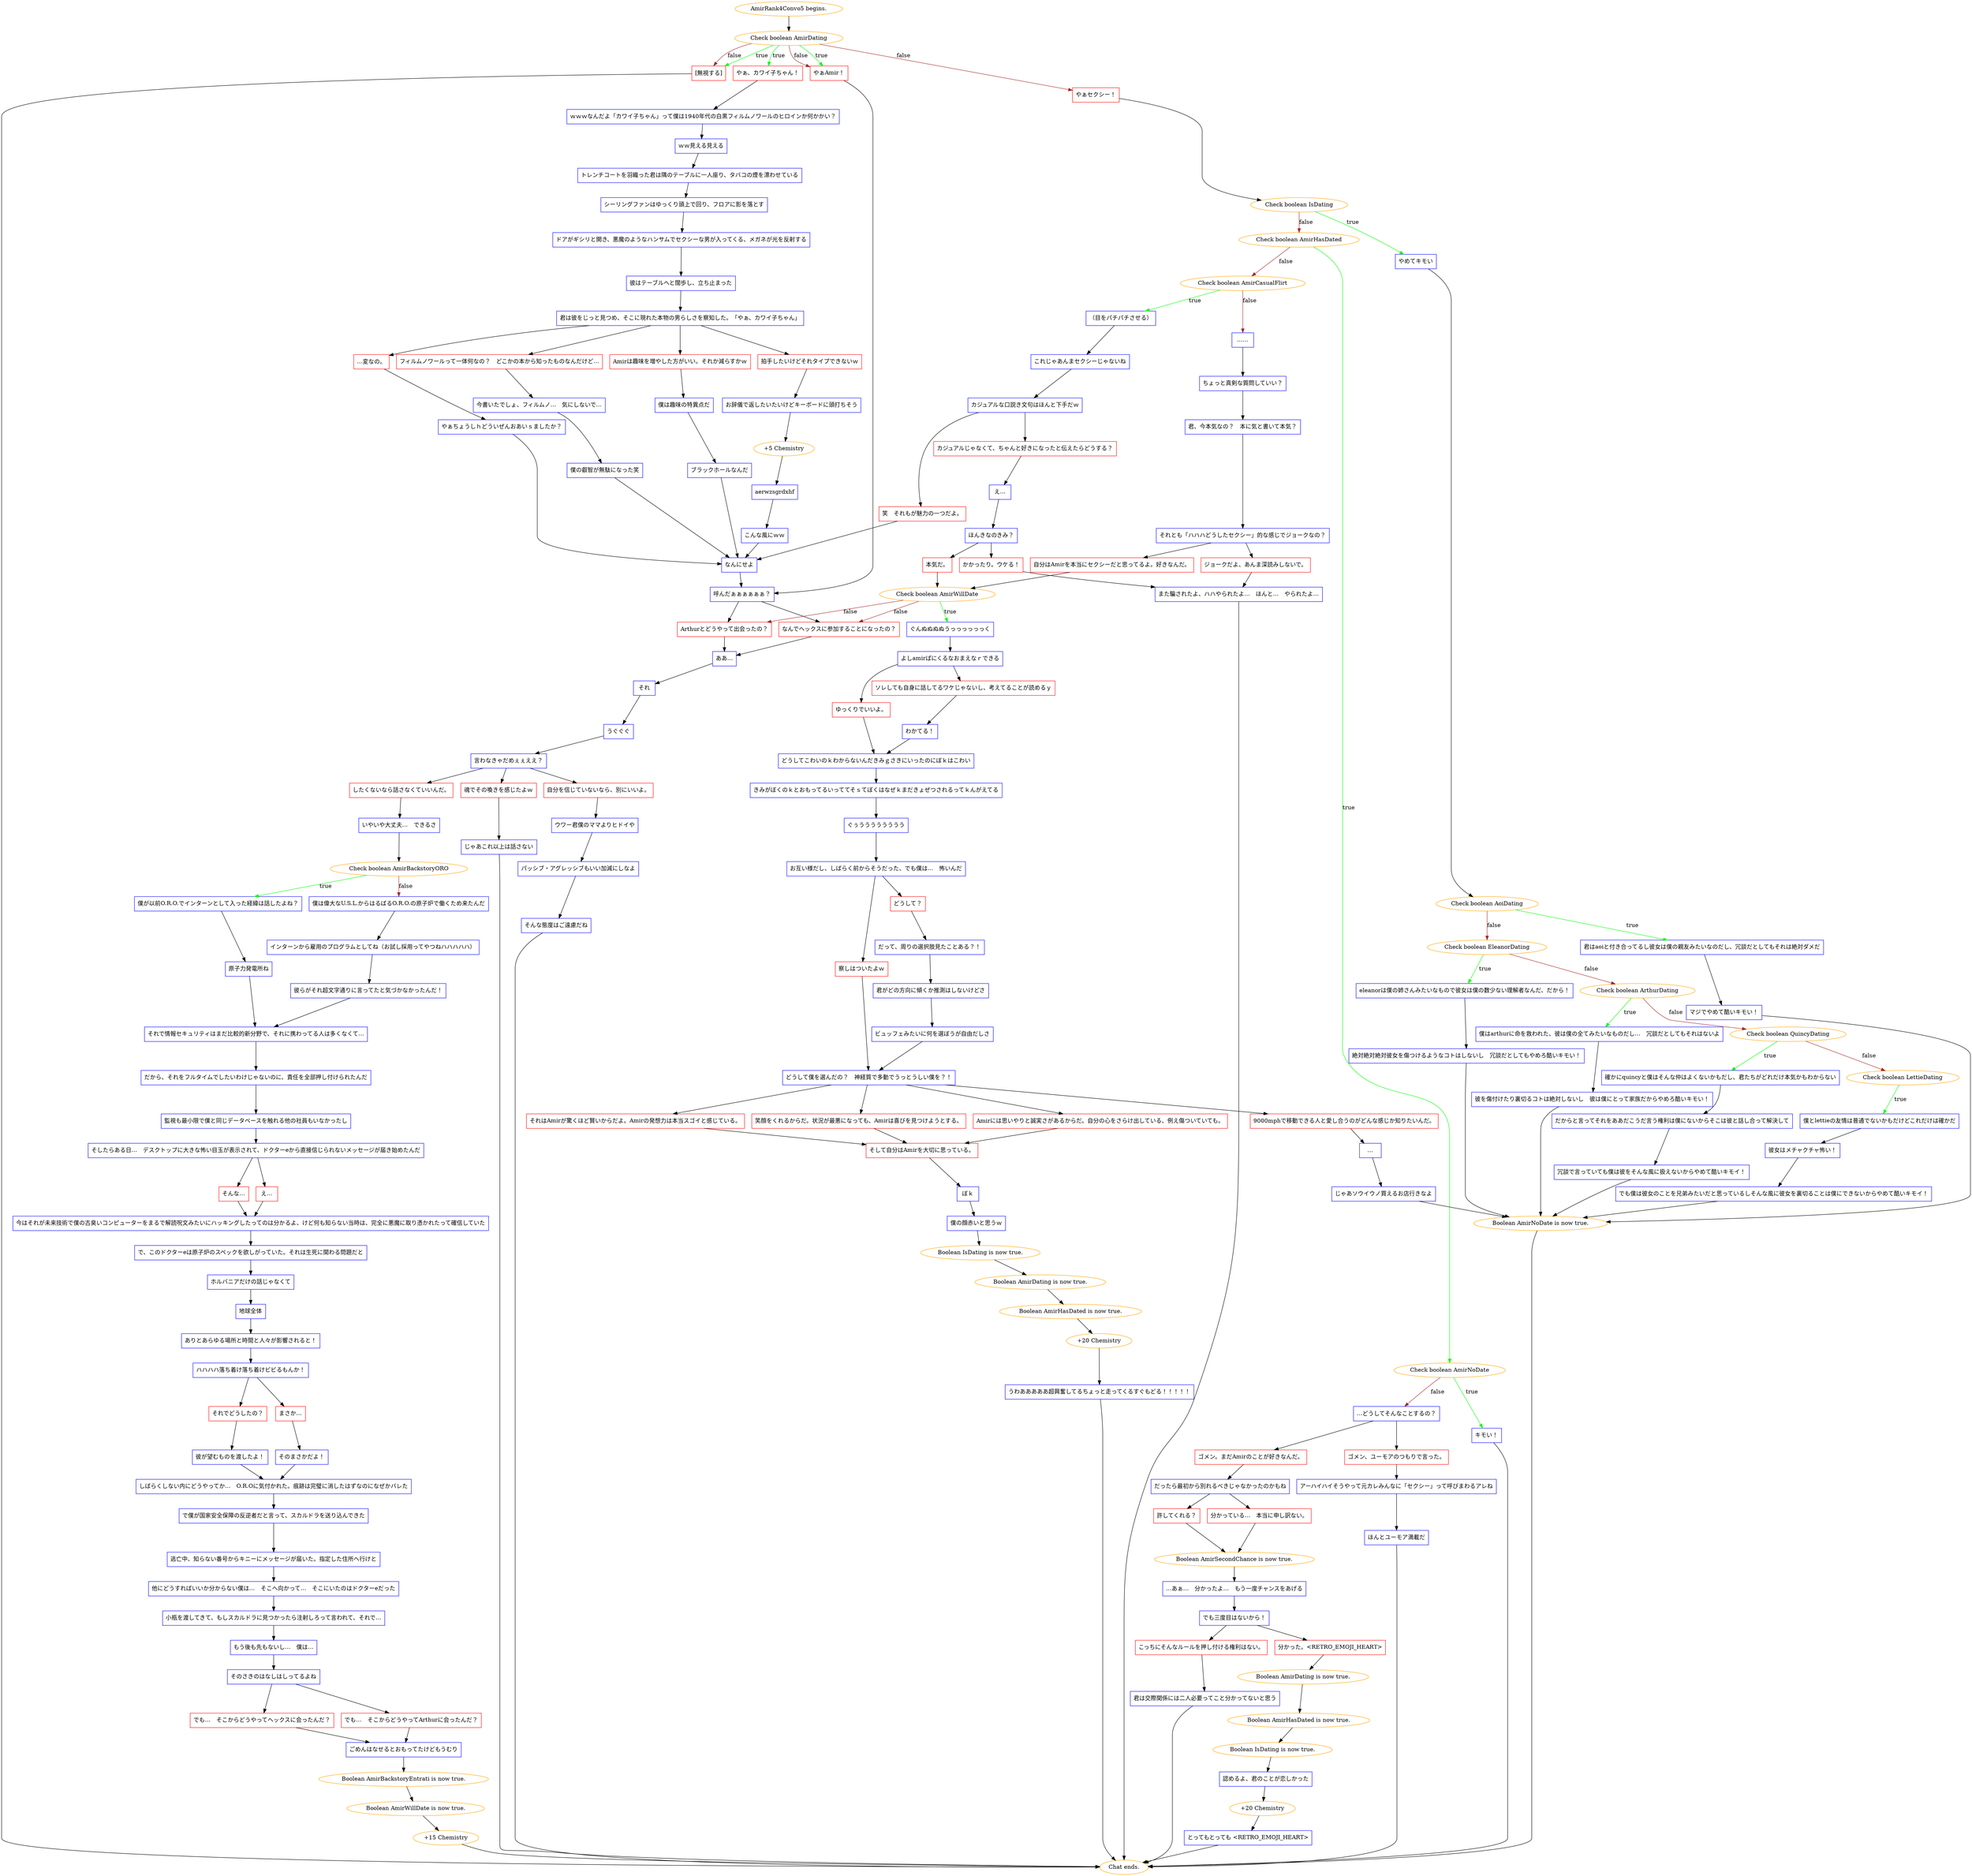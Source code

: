 digraph {
	"AmirRank4Convo5 begins." [color=orange];
		"AmirRank4Convo5 begins." -> j1041127430;
	j1041127430 [label="Check boolean AmirDating",color=orange];
		j1041127430 -> j2989409313 [label=true,color=green];
		j1041127430 -> j1843183426 [label=true,color=green];
		j1041127430 -> j3683375032 [label=true,color=green];
		j1041127430 -> j3938033998 [label=false,color=brown];
		j1041127430 -> j1843183426 [label=false,color=brown];
		j1041127430 -> j3683375032 [label=false,color=brown];
	j2989409313 [label="やぁ、カワイ子ちゃん！",shape=box,color=red];
		j2989409313 -> j4199703770;
	j1843183426 [label="やぁAmir！",shape=box,color=red];
		j1843183426 -> j1721421828;
	j3683375032 [label="[無視する]",shape=box,color=red];
		j3683375032 -> "Chat ends.";
	j3938033998 [label="やぁセクシー！",shape=box,color=red];
		j3938033998 -> j1285885712;
	j4199703770 [label="ｗｗｗなんだよ「カワイ子ちゃん」って僕は1940年代の白黒フィルムノワールのヒロインか何かかい？",shape=box,color=blue];
		j4199703770 -> j1782753657;
	j1721421828 [label="呼んだぁぁぁぁぁぁ？",shape=box,color=blue];
		j1721421828 -> j1292519878;
		j1721421828 -> j3723537344;
	"Chat ends." [color=orange];
	j1285885712 [label="Check boolean IsDating",color=orange];
		j1285885712 -> j1962794528 [label=true,color=green];
		j1285885712 -> j1466932226 [label=false,color=brown];
	j1782753657 [label="ｗｗ見える見える",shape=box,color=blue];
		j1782753657 -> j2435080969;
	j1292519878 [label="なんでヘックスに参加することになったの？",shape=box,color=red];
		j1292519878 -> j789376749;
	j3723537344 [label="Arthurとどうやって出会ったの？",shape=box,color=red];
		j3723537344 -> j789376749;
	j1962794528 [label="やめてキモい",shape=box,color=blue];
		j1962794528 -> j2194901993;
	j1466932226 [label="Check boolean AmirHasDated",color=orange];
		j1466932226 -> j2389968274 [label=true,color=green];
		j1466932226 -> j4212409289 [label=false,color=brown];
	j2435080969 [label="トレンチコートを羽織った君は隅のテーブルに一人座り、タバコの煙を漂わせている",shape=box,color=blue];
		j2435080969 -> j407272974;
	j789376749 [label="ああ…",shape=box,color=blue];
		j789376749 -> j2750412574;
	j2194901993 [label="Check boolean AoiDating",color=orange];
		j2194901993 -> j895431628 [label=true,color=green];
		j2194901993 -> j270986833 [label=false,color=brown];
	j2389968274 [label="Check boolean AmirNoDate",color=orange];
		j2389968274 -> j296033177 [label=true,color=green];
		j2389968274 -> j3201812401 [label=false,color=brown];
	j4212409289 [label="Check boolean AmirCasualFlirt",color=orange];
		j4212409289 -> j1805024152 [label=true,color=green];
		j4212409289 -> j289525104 [label=false,color=brown];
	j407272974 [label="シーリングファンはゆっくり頭上で回り、フロアに影を落とす",shape=box,color=blue];
		j407272974 -> j2880065250;
	j2750412574 [label="それ",shape=box,color=blue];
		j2750412574 -> j839910614;
	j895431628 [label="君はaoiと付き合ってるし彼女は僕の親友みたいなのだし、冗談だとしてもそれは絶対ダメだ",shape=box,color=blue];
		j895431628 -> j2494568008;
	j270986833 [label="Check boolean EleanorDating",color=orange];
		j270986833 -> j2366129143 [label=true,color=green];
		j270986833 -> j248580380 [label=false,color=brown];
	j296033177 [label="キモい！",shape=box,color=blue];
		j296033177 -> "Chat ends.";
	j3201812401 [label="…どうしてそんなことするの？",shape=box,color=blue];
		j3201812401 -> j1539976565;
		j3201812401 -> j2741070551;
	j1805024152 [label="（目をパチパチさせる）",shape=box,color=blue];
		j1805024152 -> j3734913784;
	j289525104 [label="……",shape=box,color=blue];
		j289525104 -> j2249135074;
	j2880065250 [label="ドアがギシリと開き、悪魔のようなハンサムでセクシーな男が入ってくる、メガネが光を反射する",shape=box,color=blue];
		j2880065250 -> j1750557607;
	j839910614 [label="うぐぐぐ",shape=box,color=blue];
		j839910614 -> j1332427957;
	j2494568008 [label="マジでやめて酷いキモい！",shape=box,color=blue];
		j2494568008 -> j2322051913;
	j2366129143 [label="eleanorは僕の姉さんみたいなもので彼女は僕の数少ない理解者なんだ、だから！",shape=box,color=blue];
		j2366129143 -> j3984807613;
	j248580380 [label="Check boolean ArthurDating",color=orange];
		j248580380 -> j1945992224 [label=true,color=green];
		j248580380 -> j2042435166 [label=false,color=brown];
	j1539976565 [label="ゴメン。まだAmirのことが好きなんだ。",shape=box,color=red];
		j1539976565 -> j464829682;
	j2741070551 [label="ゴメン、ユーモアのつもりで言った。",shape=box,color=red];
		j2741070551 -> j1553767802;
	j3734913784 [label="これじゃあんまセクシーじゃないね",shape=box,color=blue];
		j3734913784 -> j1897474139;
	j2249135074 [label="ちょっと真剣な質問していい？",shape=box,color=blue];
		j2249135074 -> j477333039;
	j1750557607 [label="彼はテーブルへと闊歩し、立ち止まった",shape=box,color=blue];
		j1750557607 -> j518456329;
	j1332427957 [label="言わなきゃだめぇぇええ？",shape=box,color=blue];
		j1332427957 -> j227690784;
		j1332427957 -> j4007198326;
		j1332427957 -> j915813804;
	j2322051913 [label="Boolean AmirNoDate is now true.",color=orange];
		j2322051913 -> "Chat ends.";
	j3984807613 [label="絶対絶対絶対彼女を傷つけるようなコトはしないし　冗談だとしてもやめろ酷いキモい！",shape=box,color=blue];
		j3984807613 -> j2322051913;
	j1945992224 [label="僕はarthurに命を救われた、彼は僕の全てみたいなものだし…　冗談だとしてもそれはないよ",shape=box,color=blue];
		j1945992224 -> j3518621489;
	j2042435166 [label="Check boolean QuincyDating",color=orange];
		j2042435166 -> j3741359706 [label=true,color=green];
		j2042435166 -> j1355762945 [label=false,color=brown];
	j464829682 [label="だったら最初から別れるべきじゃなかったのかもね",shape=box,color=blue];
		j464829682 -> j2752383837;
		j464829682 -> j155578835;
	j1553767802 [label="アーハイハイそうやって元カレみんなに「セクシー」って呼びまわるアレね",shape=box,color=blue];
		j1553767802 -> j389647494;
	j1897474139 [label="カジュアルな口説き文句はほんと下手だｗ",shape=box,color=blue];
		j1897474139 -> j3432976299;
		j1897474139 -> j3842522511;
	j477333039 [label="君、今本気なの？　本に気と書いて本気？",shape=box,color=blue];
		j477333039 -> j2799281780;
	j518456329 [label="君は彼をじっと見つめ、そこに現れた本物の男らしさを察知した。「やぁ、カワイ子ちゃん」",shape=box,color=blue];
		j518456329 -> j2224644490;
		j518456329 -> j2532958119;
		j518456329 -> j2206776251;
		j518456329 -> j1238550863;
	j227690784 [label="自分を信じていないなら、別にいいよ。",shape=box,color=red];
		j227690784 -> j1267760004;
	j4007198326 [label="したくないなら話さなくていいんだ。",shape=box,color=red];
		j4007198326 -> j695893125;
	j915813804 [label="魂でその喚きを感じたよｗ",shape=box,color=red];
		j915813804 -> j716046237;
	j3518621489 [label="彼を傷付けたり裏切るコトは絶対しないし　彼は僕にとって家族だからやめろ酷いキモい！",shape=box,color=blue];
		j3518621489 -> j2322051913;
	j3741359706 [label="確かにquincyと僕はそんな仲はよくないかもだし、君たちがどれだけ本気かもわからない",shape=box,color=blue];
		j3741359706 -> j1391762313;
	j1355762945 [label="Check boolean LettieDating",color=orange];
		j1355762945 -> j4173261665 [label=true,color=green];
	j2752383837 [label="分かっている…　本当に申し訳ない。",shape=box,color=red];
		j2752383837 -> j874422981;
	j155578835 [label="許してくれる？",shape=box,color=red];
		j155578835 -> j874422981;
	j389647494 [label="ほんとユーモア満載だ",shape=box,color=blue];
		j389647494 -> "Chat ends.";
	j3432976299 [label="笑　それもが魅力の一つだよ。",shape=box,color=red];
		j3432976299 -> j1343973364;
	j3842522511 [label="カジュアルじゃなくて、ちゃんと好きになったと伝えたらどうする？",shape=box,color=red];
		j3842522511 -> j3850916008;
	j2799281780 [label="それとも「ハハハどうしたセクシー」的な感じでジョークなの？",shape=box,color=blue];
		j2799281780 -> j3293388006;
		j2799281780 -> j3101746487;
	j2224644490 [label="フィルムノワールって一体何なの？　どこかの本から知ったものなんだけど…",shape=box,color=red];
		j2224644490 -> j2554513865;
	j2532958119 [label="Amirは趣味を増やした方がいい。それか減らすかｗ",shape=box,color=red];
		j2532958119 -> j1684061367;
	j2206776251 [label="拍手したいけどそれタイプできないｗ",shape=box,color=red];
		j2206776251 -> j1010675930;
	j1238550863 [label="…変なの。",shape=box,color=red];
		j1238550863 -> j1006758340;
	j1267760004 [label="ウワー君僕のママよりヒドイや",shape=box,color=blue];
		j1267760004 -> j1540384419;
	j695893125 [label="いやいや大丈夫…　できるさ",shape=box,color=blue];
		j695893125 -> j3897178294;
	j716046237 [label="じゃあこれ以上は話さない",shape=box,color=blue];
		j716046237 -> "Chat ends.";
	j1391762313 [label="だからと言ってそれをああだこうだ言う権利は僕にないからそこは彼と話し合って解決して",shape=box,color=blue];
		j1391762313 -> j4000321712;
	j4173261665 [label="僕とlettieの友情は普通でないかもだけどこれだけは確かだ",shape=box,color=blue];
		j4173261665 -> j3060113093;
	j874422981 [label="Boolean AmirSecondChance is now true.",color=orange];
		j874422981 -> j2012812684;
	j1343973364 [label="なんにせよ",shape=box,color=blue];
		j1343973364 -> j1721421828;
	j3850916008 [label="え…",shape=box,color=blue];
		j3850916008 -> j1228269863;
	j3293388006 [label="自分はAmirを本当にセクシーだと思ってるよ。好きなんだ。",shape=box,color=red];
		j3293388006 -> j1750762052;
	j3101746487 [label="ジョークだよ、あんま深読みしないで。",shape=box,color=red];
		j3101746487 -> j3115242983;
	j2554513865 [label="今書いたでしょ、フィルムノ…　気にしないで…",shape=box,color=blue];
		j2554513865 -> j3633172517;
	j1684061367 [label="僕は趣味の特異点だ",shape=box,color=blue];
		j1684061367 -> j2473722724;
	j1010675930 [label="お辞儀で返したいたいけどキーボードに頭打ちそう",shape=box,color=blue];
		j1010675930 -> j541819142;
	j1006758340 [label="やぁちょうしｈどういぜんおあいｓましたか？",shape=box,color=blue];
		j1006758340 -> j1343973364;
	j1540384419 [label="パッシブ・アグレッシブもいい加減にしなよ",shape=box,color=blue];
		j1540384419 -> j3939700569;
	j3897178294 [label="Check boolean AmirBackstoryORO",color=orange];
		j3897178294 -> j1195378593 [label=true,color=green];
		j3897178294 -> j2834067746 [label=false,color=brown];
	j4000321712 [label="冗談で言っていても僕は彼をそんな風に扱えないからやめて酷いキモイ！",shape=box,color=blue];
		j4000321712 -> j2322051913;
	j3060113093 [label="彼女はメチャクチャ怖い！",shape=box,color=blue];
		j3060113093 -> j2247106593;
	j2012812684 [label="…あぁ…　分かったよ…　もう一度チャンスをあげる",shape=box,color=blue];
		j2012812684 -> j4231261714;
	j1228269863 [label="ほんきなのきみ？",shape=box,color=blue];
		j1228269863 -> j3047178829;
		j1228269863 -> j2812821500;
	j1750762052 [label="Check boolean AmirWillDate",color=orange];
		j1750762052 -> j1380710921 [label=true,color=green];
		j1750762052 -> j1292519878 [label=false,color=brown];
		j1750762052 -> j3723537344 [label=false,color=brown];
	j3115242983 [label="また騙されたよ、ハハやられたよ…　ほんと…　やられたよ…",shape=box,color=blue];
		j3115242983 -> "Chat ends.";
	j3633172517 [label="僕の叡智が無駄になった笑",shape=box,color=blue];
		j3633172517 -> j1343973364;
	j2473722724 [label="ブラックホールなんだ",shape=box,color=blue];
		j2473722724 -> j1343973364;
	j541819142 [label="+5 Chemistry",color=orange];
		j541819142 -> j2207386266;
	j3939700569 [label="そんな態度はご遠慮だね",shape=box,color=blue];
		j3939700569 -> "Chat ends.";
	j1195378593 [label="僕が以前O.R.O.でインターンとして入った経緯は話したよね？",shape=box,color=blue];
		j1195378593 -> j2699761232;
	j2834067746 [label="僕は偉大なU.S.L.からはるばるO.R.O.の原子炉で働くため来たんだ",shape=box,color=blue];
		j2834067746 -> j2395206577;
	j2247106593 [label="でも僕は彼女のことを兄弟みたいだと思っているしそんな風に彼女を裏切ることは僕にできないからやめて酷いキモイ！",shape=box,color=blue];
		j2247106593 -> j2322051913;
	j4231261714 [label="でも三度目はないから！",shape=box,color=blue];
		j4231261714 -> j1243421163;
		j4231261714 -> j456507797;
	j3047178829 [label="本気だ。",shape=box,color=red];
		j3047178829 -> j1750762052;
	j2812821500 [label="かかったり。ウケる！",shape=box,color=red];
		j2812821500 -> j3115242983;
	j1380710921 [label="ぐんぬぬぬぬうっっっっっっく",shape=box,color=blue];
		j1380710921 -> j2451113318;
	j2207386266 [label="aerwzsgrdxhf",shape=box,color=blue];
		j2207386266 -> j3381137538;
	j2699761232 [label="原子力発電所ね",shape=box,color=blue];
		j2699761232 -> j3155171356;
	j2395206577 [label="インターンから雇用のプログラムとしてね（お試し採用ってやつねハハハハハ）",shape=box,color=blue];
		j2395206577 -> j3703876411;
	j1243421163 [label="分かった。<RETRO_EMOJI_HEART>",shape=box,color=red];
		j1243421163 -> j1638248473;
	j456507797 [label="こっちにそんなルールを押し付ける権利はない。",shape=box,color=red];
		j456507797 -> j2274547648;
	j2451113318 [label="よしamirぱにくるなおまえなｒできる",shape=box,color=blue];
		j2451113318 -> j3139677791;
		j2451113318 -> j4265911611;
	j3381137538 [label="こんな風にｗｗ",shape=box,color=blue];
		j3381137538 -> j1343973364;
	j3155171356 [label="それで情報セキュリティはまだ比較的新分野で、それに携わってる人は多くなくて…",shape=box,color=blue];
		j3155171356 -> j3085344852;
	j3703876411 [label="彼らがそれ超文字通りに言ってたと気づかなかったんだ！",shape=box,color=blue];
		j3703876411 -> j3155171356;
	j1638248473 [label="Boolean AmirDating is now true.",color=orange];
		j1638248473 -> j368993171;
	j2274547648 [label="君は交際関係には二人必要ってこと分かってないと思う",shape=box,color=blue];
		j2274547648 -> "Chat ends.";
	j3139677791 [label="ゆっくりでいいよ。",shape=box,color=red];
		j3139677791 -> j3620116662;
	j4265911611 [label="ソレしても自身に話してるワケじゃないし、考えてることが読めるｙ",shape=box,color=red];
		j4265911611 -> j1952302894;
	j3085344852 [label="だから、それをフルタイムでしたいわけじゃないのに、責任を全部押し付けられたんだ",shape=box,color=blue];
		j3085344852 -> j2757285548;
	j368993171 [label="Boolean AmirHasDated is now true.",color=orange];
		j368993171 -> j3532619028;
	j3620116662 [label="どうしてこわいのｋわからないんだきみｇさきにいったのにぼｋはこわい",shape=box,color=blue];
		j3620116662 -> j3736684172;
	j1952302894 [label="わかてる！",shape=box,color=blue];
		j1952302894 -> j3620116662;
	j2757285548 [label="監視も最小限で僕と同じデータベースを触れる他の社員もいなかったし",shape=box,color=blue];
		j2757285548 -> j1856655915;
	j3532619028 [label="Boolean IsDating is now true.",color=orange];
		j3532619028 -> j2723786230;
	j3736684172 [label="きみがぼくのｋとおもってるいっててそｓてぼくはなぜｋまだきょぜつされるってｋんがえてる",shape=box,color=blue];
		j3736684172 -> j1119656308;
	j1856655915 [label="そしたらある日…　デスクトップに大きな怖い目玉が表示されて、ドクターeから直接信じられないメッセージが届き始めたんだ",shape=box,color=blue];
		j1856655915 -> j2331035745;
		j1856655915 -> j379712990;
	j2723786230 [label="認めるよ、君のことが恋しかった",shape=box,color=blue];
		j2723786230 -> j3328837054;
	j1119656308 [label="ぐぅうううううううう",shape=box,color=blue];
		j1119656308 -> j2116043007;
	j2331035745 [label="そんな…",shape=box,color=red];
		j2331035745 -> j3646812374;
	j379712990 [label="え…",shape=box,color=red];
		j379712990 -> j3646812374;
	j3328837054 [label="+20 Chemistry",color=orange];
		j3328837054 -> j1038577636;
	j2116043007 [label="お互い様だし、しばらく前からそうだった、でも僕は…　怖いんだ",shape=box,color=blue];
		j2116043007 -> j3626559361;
		j2116043007 -> j1749003341;
	j3646812374 [label="今はそれが未来技術で僕の古臭いコンピューターをまるで解読呪文みたいにハッキングしたってのは分かるよ、けど何も知らない当時は、完全に悪魔に取り憑かれたって確信していた",shape=box,color=blue];
		j3646812374 -> j3837409148;
	j1038577636 [label="とってもとっても <RETRO_EMOJI_HEART>",shape=box,color=blue];
		j1038577636 -> "Chat ends.";
	j3626559361 [label="察しはついたよｗ",shape=box,color=red];
		j3626559361 -> j234649507;
	j1749003341 [label="どうして？",shape=box,color=red];
		j1749003341 -> j620210792;
	j3837409148 [label="で、このドクターeは原子炉のスペックを欲しがっていた。それは生死に関わる問題だと",shape=box,color=blue];
		j3837409148 -> j2890725326;
	j234649507 [label="どうして僕を選んだの？　神経質で多動でうっとうしい僕を？！",shape=box,color=blue];
		j234649507 -> j1544132129;
		j234649507 -> j3063803922;
		j234649507 -> j1951809991;
		j234649507 -> j1366570326;
	j620210792 [label="だって、周りの選択肢見たことある？！",shape=box,color=blue];
		j620210792 -> j3667645365;
	j2890725326 [label="ホルバニアだけの話じゃなくて",shape=box,color=blue];
		j2890725326 -> j894964815;
	j1544132129 [label="それはAmirが驚くほど賢いからだよ。Amirの発想力は本当スゴイと感じている。",shape=box,color=red];
		j1544132129 -> j1915861894;
	j3063803922 [label="Amirには思いやりと誠実さがあるからだ。自分の心をさらけ出している、例え傷ついていても。",shape=box,color=red];
		j3063803922 -> j1915861894;
	j1951809991 [label="笑顔をくれるからだ。状況が最悪になっても、Amirは喜びを見つけようとする。",shape=box,color=red];
		j1951809991 -> j1915861894;
	j1366570326 [label="9000mphで移動できる人と愛し合うのがどんな感じか知りたいんだ。",shape=box,color=red];
		j1366570326 -> j1499849896;
	j3667645365 [label="君がどの方向に傾くか推測はしないけどさ",shape=box,color=blue];
		j3667645365 -> j2140194516;
	j894964815 [label="地球全体",shape=box,color=blue];
		j894964815 -> j245492855;
	j1915861894 [label="そして自分はAmirを大切に思っている。",shape=box,color=red];
		j1915861894 -> j434270295;
	j1499849896 [label="…",shape=box,color=blue];
		j1499849896 -> j1726944037;
	j2140194516 [label="ビュッフェみたいに何を選ぼうが自由だしさ",shape=box,color=blue];
		j2140194516 -> j234649507;
	j245492855 [label="ありとあらゆる場所と時間と人々が影響されると！",shape=box,color=blue];
		j245492855 -> j3690260570;
	j434270295 [label="ぼｋ",shape=box,color=blue];
		j434270295 -> j3446571085;
	j1726944037 [label="じゃあソウイウノ買えるお店行きなよ",shape=box,color=blue];
		j1726944037 -> j2322051913;
	j3690260570 [label="ハハハハ落ち着け落ち着けビビるもんか！",shape=box,color=blue];
		j3690260570 -> j3265887897;
		j3690260570 -> j1884483665;
	j3446571085 [label="僕の顔赤いと思うｗ",shape=box,color=blue];
		j3446571085 -> j3126386709;
	j3265887897 [label="それでどうしたの？",shape=box,color=red];
		j3265887897 -> j2672319892;
	j1884483665 [label="まさか…",shape=box,color=red];
		j1884483665 -> j4164119649;
	j3126386709 [label="Boolean IsDating is now true.",color=orange];
		j3126386709 -> j236020778;
	j2672319892 [label="彼が望むものを渡したよ！",shape=box,color=blue];
		j2672319892 -> j2218043592;
	j4164119649 [label="そのまさかだよ！",shape=box,color=blue];
		j4164119649 -> j2218043592;
	j236020778 [label="Boolean AmirDating is now true.",color=orange];
		j236020778 -> j3875114593;
	j2218043592 [label="しばらくしない内にどうやってか…　O.R.Oに気付かれた。痕跡は完璧に消したはずなのになぜかバレた",shape=box,color=blue];
		j2218043592 -> j1160536809;
	j3875114593 [label="Boolean AmirHasDated is now true.",color=orange];
		j3875114593 -> j2670350506;
	j1160536809 [label="で僕が国家安全保障の反逆者だと言って、スカルドラを送り込んできた",shape=box,color=blue];
		j1160536809 -> j3375933216;
	j2670350506 [label="+20 Chemistry",color=orange];
		j2670350506 -> j4118775343;
	j3375933216 [label="逃亡中、知らない番号からキニーにメッセージが届いた。指定した住所へ行けと",shape=box,color=blue];
		j3375933216 -> j4281136012;
	j4118775343 [label="うわあああああ超興奮してるちょっと走ってくるすぐもどる！！！！！",shape=box,color=blue];
		j4118775343 -> "Chat ends.";
	j4281136012 [label="他にどうすればいいか分からない僕は…　そこへ向かって…　そこにいたのはドクターeだった",shape=box,color=blue];
		j4281136012 -> j1343972562;
	j1343972562 [label="小瓶を渡してきて、もしスカルドラに見つかったら注射しろって言われて、それで…",shape=box,color=blue];
		j1343972562 -> j279790377;
	j279790377 [label="もう後も先もないし…　僕は…",shape=box,color=blue];
		j279790377 -> j4244775210;
	j4244775210 [label="そのさきのはなしはしってるよね",shape=box,color=blue];
		j4244775210 -> j3147364286;
		j4244775210 -> j3649808706;
	j3147364286 [label="でも…　そこからどうやってヘックスに会ったんだ？",shape=box,color=red];
		j3147364286 -> j2804934012;
	j3649808706 [label="でも…　そこからどうやってArthurに会ったんだ？",shape=box,color=red];
		j3649808706 -> j2804934012;
	j2804934012 [label="ごめんはなせるとおもってたけどもうむり",shape=box,color=blue];
		j2804934012 -> j3037851875;
	j3037851875 [label="Boolean AmirBackstoryEntrati is now true.",color=orange];
		j3037851875 -> j3754834029;
	j3754834029 [label="Boolean AmirWillDate is now true.",color=orange];
		j3754834029 -> j4072819434;
	j4072819434 [label="+15 Chemistry",color=orange];
		j4072819434 -> "Chat ends.";
}